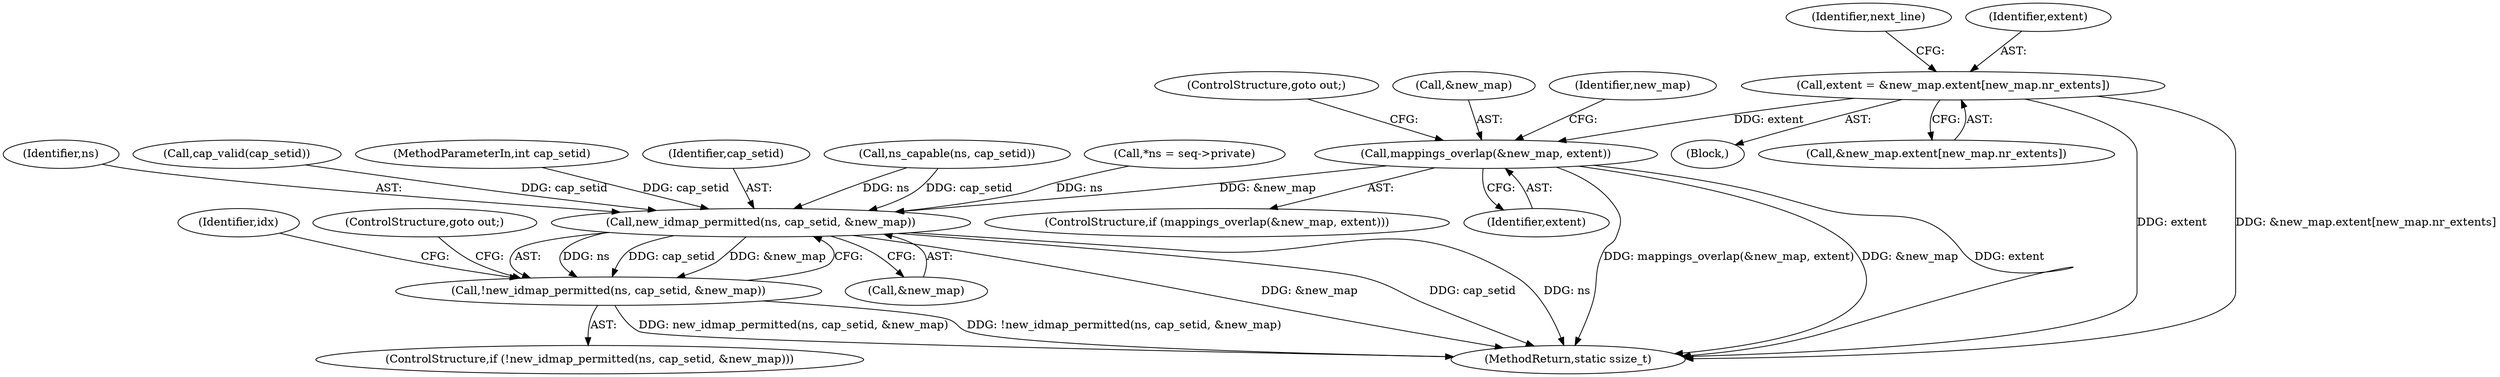 digraph "1_linux_6708075f104c3c9b04b23336bb0366ca30c3931b@array" {
"1000244" [label="(Call,extent = &new_map.extent[new_map.nr_extents])"];
"1000392" [label="(Call,mappings_overlap(&new_map, extent))"];
"1000425" [label="(Call,new_idmap_permitted(ns, cap_setid, &new_map))"];
"1000424" [label="(Call,!new_idmap_permitted(ns, cap_setid, &new_map))"];
"1000433" [label="(Identifier,idx)"];
"1000391" [label="(ControlStructure,if (mappings_overlap(&new_map, extent)))"];
"1000395" [label="(Identifier,extent)"];
"1000244" [label="(Call,extent = &new_map.extent[new_map.nr_extents])"];
"1000392" [label="(Call,mappings_overlap(&new_map, extent))"];
"1000243" [label="(Block,)"];
"1000425" [label="(Call,new_idmap_permitted(ns, cap_setid, &new_map))"];
"1000426" [label="(Identifier,ns)"];
"1000396" [label="(ControlStructure,goto out;)"];
"1000255" [label="(Identifier,next_line)"];
"1000173" [label="(Call,cap_valid(cap_setid))"];
"1000123" [label="(MethodParameterIn,int cap_setid)"];
"1000428" [label="(Call,&new_map)"];
"1000424" [label="(Call,!new_idmap_permitted(ns, cap_setid, &new_map))"];
"1000427" [label="(Identifier,cap_setid)"];
"1000176" [label="(Call,ns_capable(ns, cap_setid))"];
"1000246" [label="(Call,&new_map.extent[new_map.nr_extents])"];
"1000134" [label="(Call,*ns = seq->private)"];
"1000245" [label="(Identifier,extent)"];
"1000423" [label="(ControlStructure,if (!new_idmap_permitted(ns, cap_setid, &new_map)))"];
"1000393" [label="(Call,&new_map)"];
"1000430" [label="(ControlStructure,goto out;)"];
"1000399" [label="(Identifier,new_map)"];
"1000517" [label="(MethodReturn,static ssize_t)"];
"1000244" -> "1000243"  [label="AST: "];
"1000244" -> "1000246"  [label="CFG: "];
"1000245" -> "1000244"  [label="AST: "];
"1000246" -> "1000244"  [label="AST: "];
"1000255" -> "1000244"  [label="CFG: "];
"1000244" -> "1000517"  [label="DDG: extent"];
"1000244" -> "1000517"  [label="DDG: &new_map.extent[new_map.nr_extents]"];
"1000244" -> "1000392"  [label="DDG: extent"];
"1000392" -> "1000391"  [label="AST: "];
"1000392" -> "1000395"  [label="CFG: "];
"1000393" -> "1000392"  [label="AST: "];
"1000395" -> "1000392"  [label="AST: "];
"1000396" -> "1000392"  [label="CFG: "];
"1000399" -> "1000392"  [label="CFG: "];
"1000392" -> "1000517"  [label="DDG: mappings_overlap(&new_map, extent)"];
"1000392" -> "1000517"  [label="DDG: &new_map"];
"1000392" -> "1000517"  [label="DDG: extent"];
"1000392" -> "1000425"  [label="DDG: &new_map"];
"1000425" -> "1000424"  [label="AST: "];
"1000425" -> "1000428"  [label="CFG: "];
"1000426" -> "1000425"  [label="AST: "];
"1000427" -> "1000425"  [label="AST: "];
"1000428" -> "1000425"  [label="AST: "];
"1000424" -> "1000425"  [label="CFG: "];
"1000425" -> "1000517"  [label="DDG: &new_map"];
"1000425" -> "1000517"  [label="DDG: cap_setid"];
"1000425" -> "1000517"  [label="DDG: ns"];
"1000425" -> "1000424"  [label="DDG: ns"];
"1000425" -> "1000424"  [label="DDG: cap_setid"];
"1000425" -> "1000424"  [label="DDG: &new_map"];
"1000134" -> "1000425"  [label="DDG: ns"];
"1000176" -> "1000425"  [label="DDG: ns"];
"1000176" -> "1000425"  [label="DDG: cap_setid"];
"1000173" -> "1000425"  [label="DDG: cap_setid"];
"1000123" -> "1000425"  [label="DDG: cap_setid"];
"1000424" -> "1000423"  [label="AST: "];
"1000430" -> "1000424"  [label="CFG: "];
"1000433" -> "1000424"  [label="CFG: "];
"1000424" -> "1000517"  [label="DDG: new_idmap_permitted(ns, cap_setid, &new_map)"];
"1000424" -> "1000517"  [label="DDG: !new_idmap_permitted(ns, cap_setid, &new_map)"];
}
